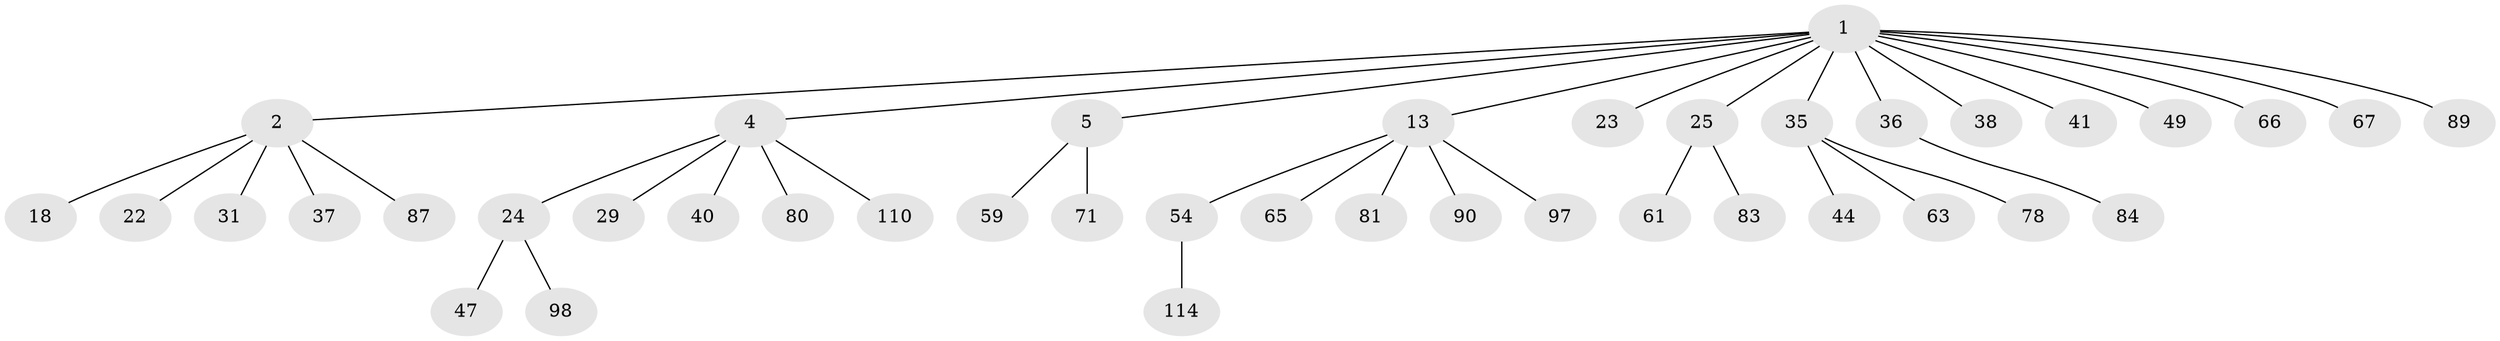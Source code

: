 // original degree distribution, {7: 0.007194244604316547, 6: 0.007194244604316547, 2: 0.2302158273381295, 4: 0.12949640287769784, 3: 0.11510791366906475, 5: 0.014388489208633094, 1: 0.49640287769784175}
// Generated by graph-tools (version 1.1) at 2025/19/03/04/25 18:19:12]
// undirected, 41 vertices, 40 edges
graph export_dot {
graph [start="1"]
  node [color=gray90,style=filled];
  1 [super="+3"];
  2 [super="+6+82+7"];
  4 [super="+8+11+30"];
  5 [super="+15"];
  13 [super="+14+76+42+33"];
  18 [super="+115+77"];
  22 [super="+55"];
  23;
  24 [super="+26+72"];
  25 [super="+52+88"];
  29 [super="+60"];
  31 [super="+58+69+50"];
  35 [super="+43+92"];
  36 [super="+53+79"];
  37 [super="+51"];
  38 [super="+45"];
  40 [super="+105+73"];
  41 [super="+68+107"];
  44 [super="+127+56"];
  47;
  49 [super="+133"];
  54 [super="+70+95"];
  59 [super="+101+104"];
  61;
  63 [super="+102"];
  65;
  66 [super="+112"];
  67 [super="+74"];
  71;
  78 [super="+86"];
  80 [super="+100"];
  81;
  83 [super="+111"];
  84 [super="+96"];
  87;
  89 [super="+130"];
  90;
  97;
  98;
  110;
  114;
  1 -- 2;
  1 -- 4;
  1 -- 5;
  1 -- 13;
  1 -- 38;
  1 -- 67;
  1 -- 66;
  1 -- 35;
  1 -- 36;
  1 -- 41;
  1 -- 49;
  1 -- 23;
  1 -- 89;
  1 -- 25;
  2 -- 18;
  2 -- 37;
  2 -- 22;
  2 -- 31;
  2 -- 87;
  4 -- 29;
  4 -- 80;
  4 -- 24;
  4 -- 40;
  4 -- 110;
  5 -- 59;
  5 -- 71;
  13 -- 65;
  13 -- 97;
  13 -- 81;
  13 -- 90;
  13 -- 54;
  24 -- 98;
  24 -- 47;
  25 -- 83;
  25 -- 61;
  35 -- 44;
  35 -- 78;
  35 -- 63;
  36 -- 84;
  54 -- 114;
}
